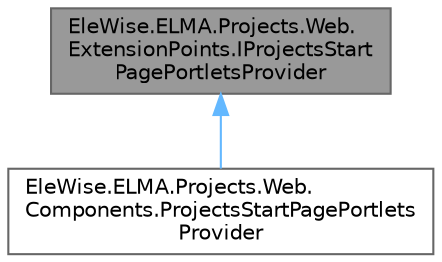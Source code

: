 digraph "EleWise.ELMA.Projects.Web.ExtensionPoints.IProjectsStartPagePortletsProvider"
{
 // LATEX_PDF_SIZE
  bgcolor="transparent";
  edge [fontname=Helvetica,fontsize=10,labelfontname=Helvetica,labelfontsize=10];
  node [fontname=Helvetica,fontsize=10,shape=box,height=0.2,width=0.4];
  Node1 [id="Node000001",label="EleWise.ELMA.Projects.Web.\lExtensionPoints.IProjectsStart\lPagePortletsProvider",height=0.2,width=0.4,color="gray40", fillcolor="grey60", style="filled", fontcolor="black",tooltip="Интерфейс для добавления портлетов на главную страницу проектов"];
  Node1 -> Node2 [id="edge1_Node000001_Node000002",dir="back",color="steelblue1",style="solid",tooltip=" "];
  Node2 [id="Node000002",label="EleWise.ELMA.Projects.Web.\lComponents.ProjectsStartPagePortlets\lProvider",height=0.2,width=0.4,color="gray40", fillcolor="white", style="filled",URL="$class_ele_wise_1_1_e_l_m_a_1_1_projects_1_1_web_1_1_components_1_1_projects_start_page_portlets_provider.html",tooltip=" "];
}
